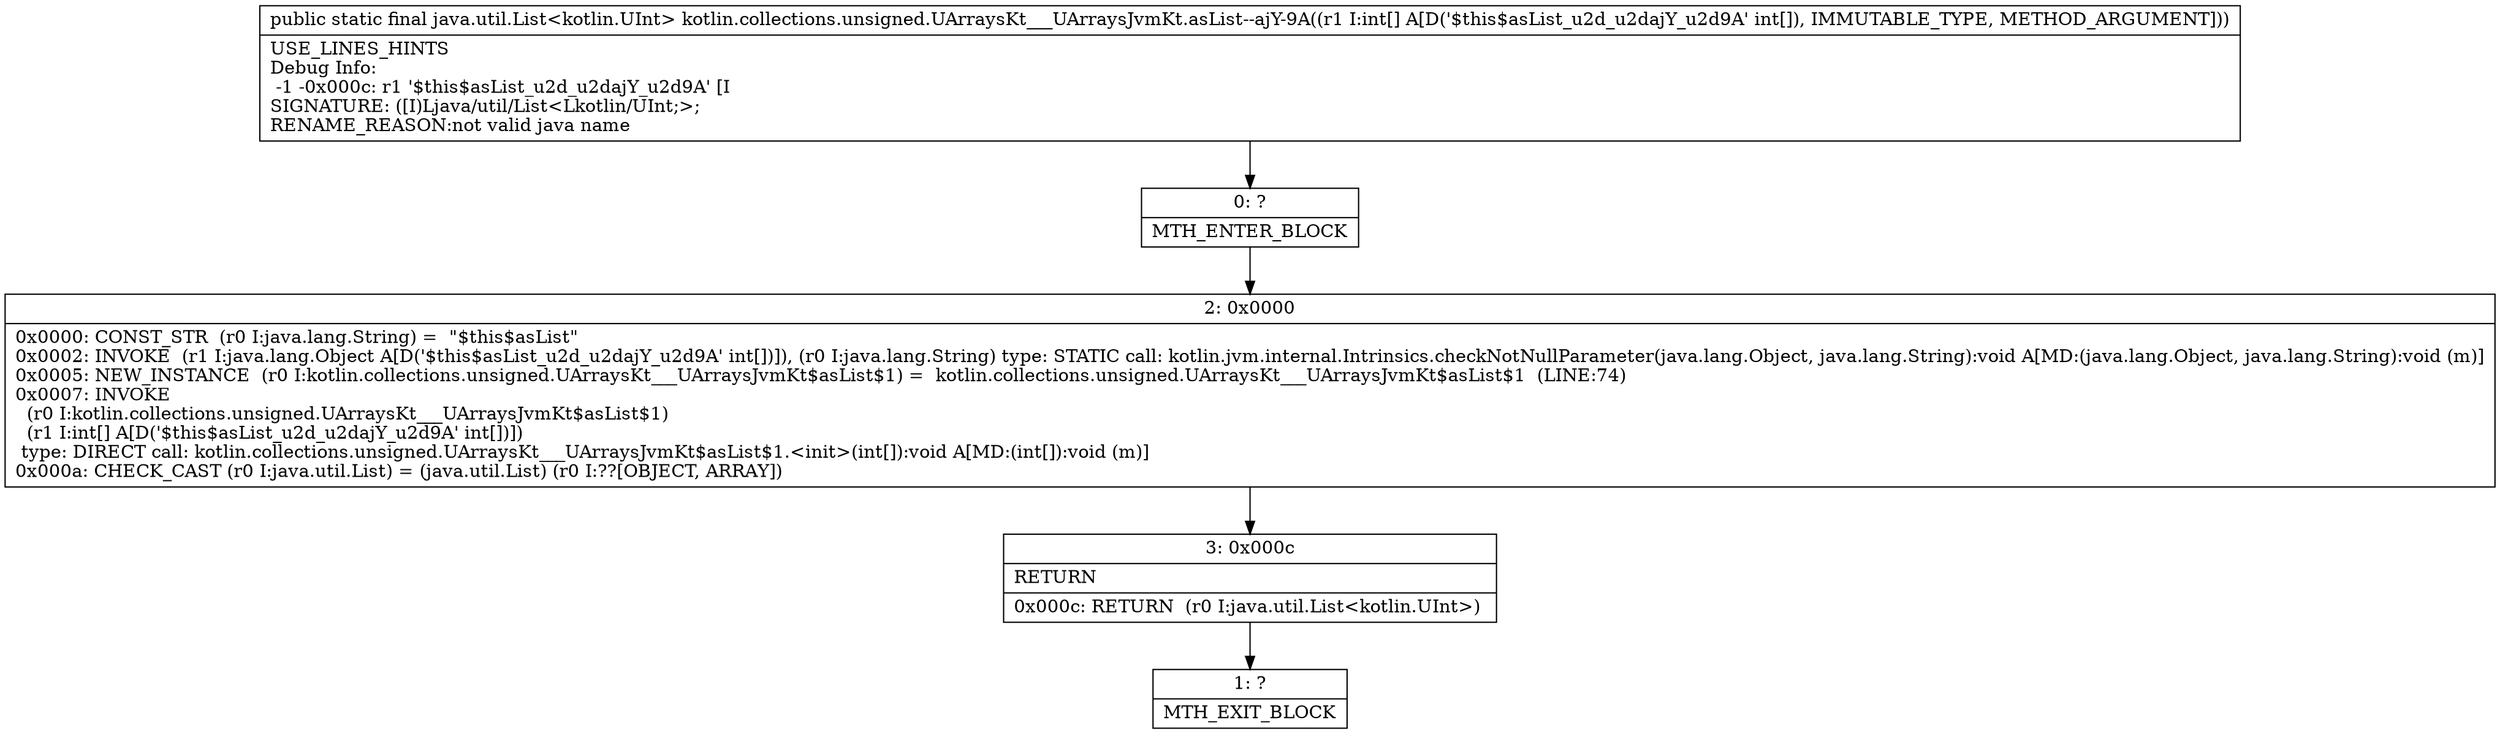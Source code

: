 digraph "CFG forkotlin.collections.unsigned.UArraysKt___UArraysJvmKt.asList\-\-ajY\-9A([I)Ljava\/util\/List;" {
Node_0 [shape=record,label="{0\:\ ?|MTH_ENTER_BLOCK\l}"];
Node_2 [shape=record,label="{2\:\ 0x0000|0x0000: CONST_STR  (r0 I:java.lang.String) =  \"$this$asList\" \l0x0002: INVOKE  (r1 I:java.lang.Object A[D('$this$asList_u2d_u2dajY_u2d9A' int[])]), (r0 I:java.lang.String) type: STATIC call: kotlin.jvm.internal.Intrinsics.checkNotNullParameter(java.lang.Object, java.lang.String):void A[MD:(java.lang.Object, java.lang.String):void (m)]\l0x0005: NEW_INSTANCE  (r0 I:kotlin.collections.unsigned.UArraysKt___UArraysJvmKt$asList$1) =  kotlin.collections.unsigned.UArraysKt___UArraysJvmKt$asList$1  (LINE:74)\l0x0007: INVOKE  \l  (r0 I:kotlin.collections.unsigned.UArraysKt___UArraysJvmKt$asList$1)\l  (r1 I:int[] A[D('$this$asList_u2d_u2dajY_u2d9A' int[])])\l type: DIRECT call: kotlin.collections.unsigned.UArraysKt___UArraysJvmKt$asList$1.\<init\>(int[]):void A[MD:(int[]):void (m)]\l0x000a: CHECK_CAST (r0 I:java.util.List) = (java.util.List) (r0 I:??[OBJECT, ARRAY]) \l}"];
Node_3 [shape=record,label="{3\:\ 0x000c|RETURN\l|0x000c: RETURN  (r0 I:java.util.List\<kotlin.UInt\>) \l}"];
Node_1 [shape=record,label="{1\:\ ?|MTH_EXIT_BLOCK\l}"];
MethodNode[shape=record,label="{public static final java.util.List\<kotlin.UInt\> kotlin.collections.unsigned.UArraysKt___UArraysJvmKt.asList\-\-ajY\-9A((r1 I:int[] A[D('$this$asList_u2d_u2dajY_u2d9A' int[]), IMMUTABLE_TYPE, METHOD_ARGUMENT]))  | USE_LINES_HINTS\lDebug Info:\l  \-1 \-0x000c: r1 '$this$asList_u2d_u2dajY_u2d9A' [I\lSIGNATURE: ([I)Ljava\/util\/List\<Lkotlin\/UInt;\>;\lRENAME_REASON:not valid java name\l}"];
MethodNode -> Node_0;Node_0 -> Node_2;
Node_2 -> Node_3;
Node_3 -> Node_1;
}

